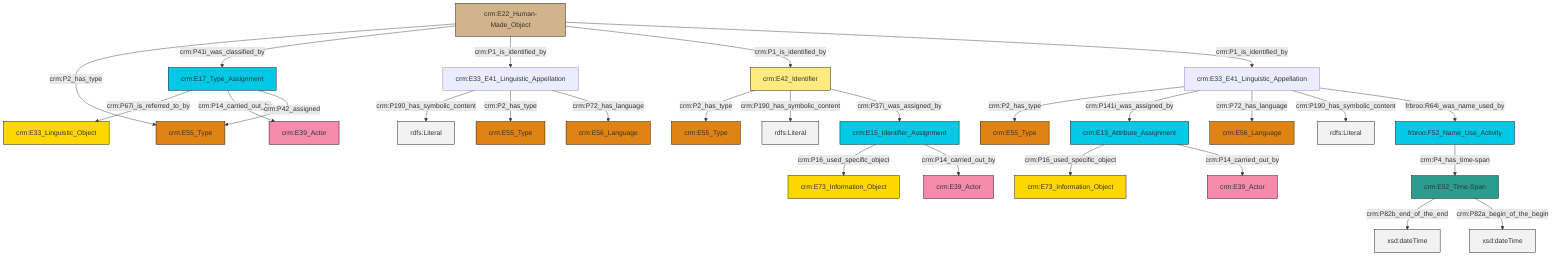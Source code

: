 graph TD
classDef Literal fill:#f2f2f2,stroke:#000000;
classDef CRM_Entity fill:#FFFFFF,stroke:#000000;
classDef Temporal_Entity fill:#00C9E6, stroke:#000000;
classDef Type fill:#E18312, stroke:#000000;
classDef Time-Span fill:#2C9C91, stroke:#000000;
classDef Appellation fill:#FFEB7F, stroke:#000000;
classDef Place fill:#008836, stroke:#000000;
classDef Persistent_Item fill:#B266B2, stroke:#000000;
classDef Conceptual_Object fill:#FFD700, stroke:#000000;
classDef Physical_Thing fill:#D2B48C, stroke:#000000;
classDef Actor fill:#f58aad, stroke:#000000;
classDef PC_Classes fill:#4ce600, stroke:#000000;
classDef Multi fill:#cccccc,stroke:#000000;

2["crm:E33_E41_Linguistic_Appellation"]:::Default -->|crm:P190_has_symbolic_content| 3[rdfs:Literal]:::Literal
4["crm:E15_Identifier_Assignment"]:::Temporal_Entity -->|crm:P16_used_specific_object| 0["crm:E73_Information_Object"]:::Conceptual_Object
7["crm:E52_Time-Span"]:::Time-Span -->|crm:P82b_end_of_the_end| 8[xsd:dateTime]:::Literal
14["crm:E17_Type_Assignment"]:::Temporal_Entity -->|crm:P67i_is_referred_to_by| 15["crm:E33_Linguistic_Object"]:::Conceptual_Object
2["crm:E33_E41_Linguistic_Appellation"]:::Default -->|crm:P2_has_type| 20["crm:E55_Type"]:::Type
23["crm:E13_Attribute_Assignment"]:::Temporal_Entity -->|crm:P16_used_specific_object| 11["crm:E73_Information_Object"]:::Conceptual_Object
14["crm:E17_Type_Assignment"]:::Temporal_Entity -->|crm:P14_carried_out_by| 16["crm:E39_Actor"]:::Actor
18["crm:E22_Human-Made_Object"]:::Physical_Thing -->|crm:P2_has_type| 28["crm:E55_Type"]:::Type
18["crm:E22_Human-Made_Object"]:::Physical_Thing -->|crm:P41i_was_classified_by| 14["crm:E17_Type_Assignment"]:::Temporal_Entity
14["crm:E17_Type_Assignment"]:::Temporal_Entity -->|crm:P42_assigned| 28["crm:E55_Type"]:::Type
30["frbroo:F52_Name_Use_Activity"]:::Temporal_Entity -->|crm:P4_has_time-span| 7["crm:E52_Time-Span"]:::Time-Span
23["crm:E13_Attribute_Assignment"]:::Temporal_Entity -->|crm:P14_carried_out_by| 9["crm:E39_Actor"]:::Actor
33["crm:E33_E41_Linguistic_Appellation"]:::Default -->|crm:P2_has_type| 21["crm:E55_Type"]:::Type
34["crm:E42_Identifier"]:::Appellation -->|crm:P2_has_type| 5["crm:E55_Type"]:::Type
34["crm:E42_Identifier"]:::Appellation -->|crm:P190_has_symbolic_content| 36[rdfs:Literal]:::Literal
2["crm:E33_E41_Linguistic_Appellation"]:::Default -->|crm:P72_has_language| 26["crm:E56_Language"]:::Type
18["crm:E22_Human-Made_Object"]:::Physical_Thing -->|crm:P1_is_identified_by| 2["crm:E33_E41_Linguistic_Appellation"]:::Default
34["crm:E42_Identifier"]:::Appellation -->|crm:P37i_was_assigned_by| 4["crm:E15_Identifier_Assignment"]:::Temporal_Entity
33["crm:E33_E41_Linguistic_Appellation"]:::Default -->|crm:P141i_was_assigned_by| 23["crm:E13_Attribute_Assignment"]:::Temporal_Entity
18["crm:E22_Human-Made_Object"]:::Physical_Thing -->|crm:P1_is_identified_by| 34["crm:E42_Identifier"]:::Appellation
33["crm:E33_E41_Linguistic_Appellation"]:::Default -->|crm:P72_has_language| 40["crm:E56_Language"]:::Type
33["crm:E33_E41_Linguistic_Appellation"]:::Default -->|crm:P190_has_symbolic_content| 42[rdfs:Literal]:::Literal
18["crm:E22_Human-Made_Object"]:::Physical_Thing -->|crm:P1_is_identified_by| 33["crm:E33_E41_Linguistic_Appellation"]:::Default
4["crm:E15_Identifier_Assignment"]:::Temporal_Entity -->|crm:P14_carried_out_by| 43["crm:E39_Actor"]:::Actor
7["crm:E52_Time-Span"]:::Time-Span -->|crm:P82a_begin_of_the_begin| 47[xsd:dateTime]:::Literal
33["crm:E33_E41_Linguistic_Appellation"]:::Default -->|frbroo:R64i_was_name_used_by| 30["frbroo:F52_Name_Use_Activity"]:::Temporal_Entity